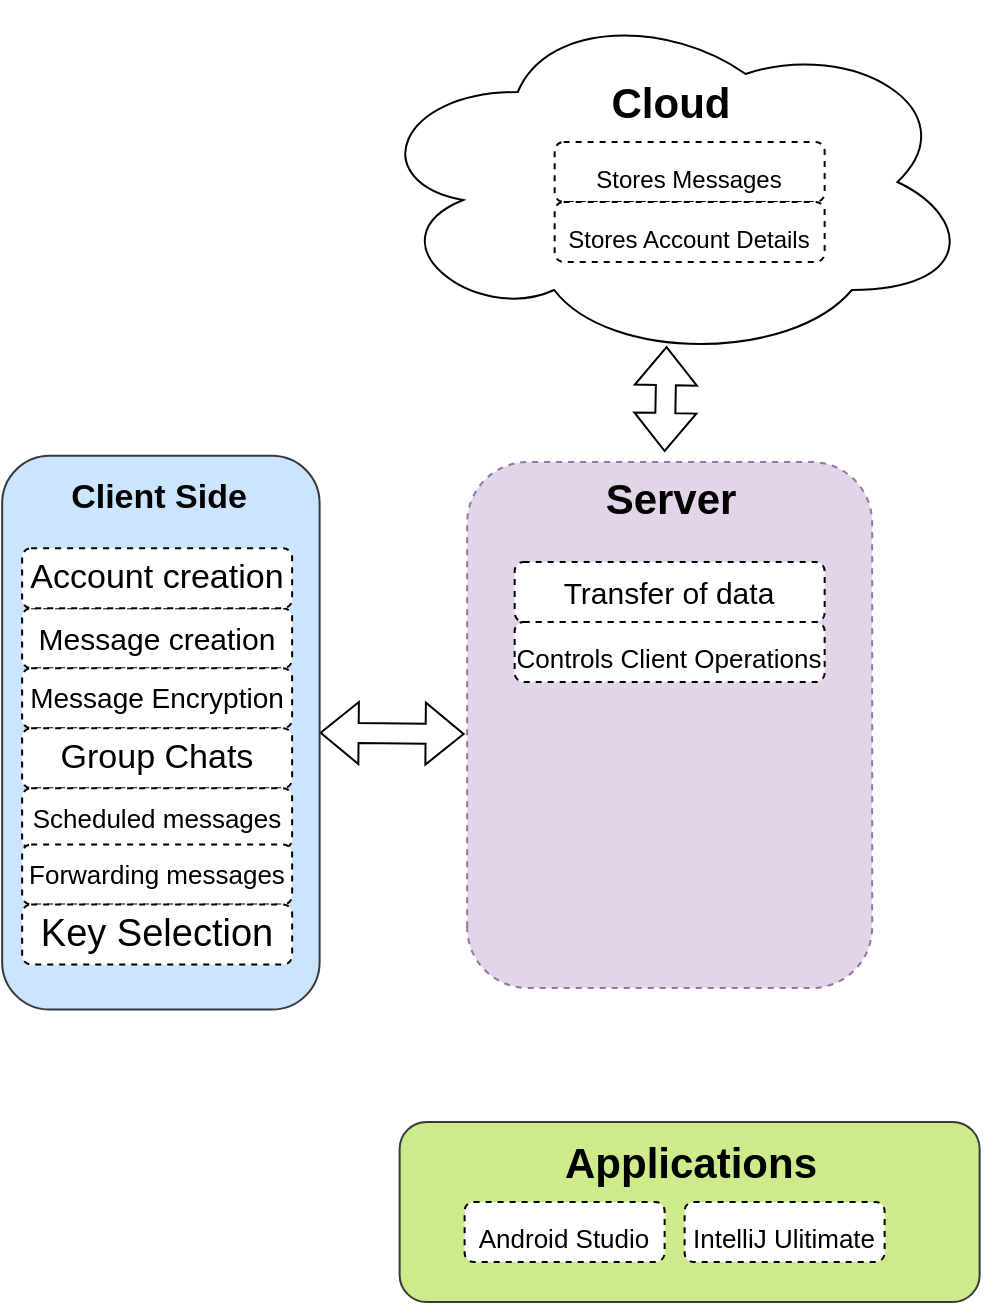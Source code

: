 <mxfile version="15.5.8" type="onedrive"><diagram id="MLoP_MY3_yCRX-HPgEYg" name="Page-1"><mxGraphModel dx="1422" dy="794" grid="0" gridSize="10" guides="0" tooltips="1" connect="1" arrows="0" fold="1" page="1" pageScale="1" pageWidth="850" pageHeight="1100" math="0" shadow="0"><root><mxCell id="0"/><mxCell id="1" parent="0"/><mxCell id="-Ymuw6GKBP5CC120jyyB-34" value="" style="ellipse;shape=cloud;whiteSpace=wrap;html=1;rounded=1;fontSize=12;strokeColor=default;fillColor=default;" parent="1" vertex="1"><mxGeometry x="314.95" y="79" width="303.74" height="180" as="geometry"/></mxCell><mxCell id="-Ymuw6GKBP5CC120jyyB-37" style="edgeStyle=none;rounded=0;orthogonalLoop=1;jettySize=auto;html=1;exitX=0.5;exitY=1;exitDx=0;exitDy=0;fontSize=12;shape=flexArrow;endArrow=block;startArrow=block;" parent="1" source="ZOkCvXi6Xnn0lFItaIkB-1" edge="1"><mxGeometry relative="1" as="geometry"><mxPoint x="364.31" y="445" as="targetPoint"/></mxGeometry></mxCell><mxCell id="ZOkCvXi6Xnn0lFItaIkB-1" value="" style="rounded=1;whiteSpace=wrap;html=1;rotation=-90;fillColor=#cce5ff;strokeColor=#36393d;" parent="1" vertex="1"><mxGeometry x="74" y="364.96" width="276.88" height="158.74" as="geometry"/></mxCell><mxCell id="ZOkCvXi6Xnn0lFItaIkB-3" value="" style="rounded=1;whiteSpace=wrap;html=1;rotation=-90;dashed=1;fillColor=#e1d5e7;strokeColor=#9673a6;" parent="1" vertex="1"><mxGeometry x="335.33" y="339.27" width="262.99" height="202.5" as="geometry"/></mxCell><mxCell id="ZOkCvXi6Xnn0lFItaIkB-4" value="&lt;font size=&quot;1&quot;&gt;&lt;b style=&quot;font-size: 21px&quot;&gt;Server&lt;/b&gt;&lt;/font&gt;" style="text;html=1;resizable=0;autosize=1;align=center;verticalAlign=middle;points=[];fillColor=none;strokeColor=none;rounded=0;" parent="1" vertex="1"><mxGeometry x="426.82" y="317.13" width="80" height="20" as="geometry"/></mxCell><mxCell id="ZOkCvXi6Xnn0lFItaIkB-8" value="Client Side" style="text;html=1;resizable=0;autosize=1;align=center;verticalAlign=middle;points=[];fillColor=none;strokeColor=none;rounded=0;fontStyle=1;fontSize=17;" parent="1" vertex="1"><mxGeometry x="160.57" y="312.13" width="100" height="30" as="geometry"/></mxCell><mxCell id="ZOkCvXi6Xnn0lFItaIkB-15" value="&lt;font style=&quot;font-size: 15px;&quot;&gt;Message creation&lt;/font&gt;" style="rounded=1;whiteSpace=wrap;html=1;dashed=1;fontSize=15;" parent="1" vertex="1"><mxGeometry x="143.06" y="382.13" width="135" height="30" as="geometry"/></mxCell><mxCell id="ZOkCvXi6Xnn0lFItaIkB-16" value="&lt;font style=&quot;font-size: 14px;&quot;&gt;Message Encryption&lt;/font&gt;" style="rounded=1;whiteSpace=wrap;html=1;dashed=1;fontSize=14;" parent="1" vertex="1"><mxGeometry x="143.06" y="412.13" width="135" height="30" as="geometry"/></mxCell><mxCell id="oIL6M9QDo5we0_y8iVoR-1" value="&lt;font style=&quot;font-size: 17px;&quot;&gt;Account creation&lt;/font&gt;" style="rounded=1;whiteSpace=wrap;html=1;dashed=1;fontSize=17;" parent="1" vertex="1"><mxGeometry x="143.06" y="352.13" width="135" height="30" as="geometry"/></mxCell><mxCell id="-Ymuw6GKBP5CC120jyyB-22" value="&lt;font style=&quot;font-size: 17px;&quot;&gt;Group Chats&lt;/font&gt;" style="rounded=1;whiteSpace=wrap;html=1;dashed=1;fontSize=17;" parent="1" vertex="1"><mxGeometry x="143.06" y="442.13" width="135" height="30" as="geometry"/></mxCell><mxCell id="-Ymuw6GKBP5CC120jyyB-23" value="&lt;font style=&quot;font-size: 13px;&quot;&gt;Scheduled messages&lt;/font&gt;" style="rounded=1;whiteSpace=wrap;html=1;dashed=1;fontSize=13;" parent="1" vertex="1"><mxGeometry x="143.06" y="472.13" width="135" height="30" as="geometry"/></mxCell><mxCell id="-Ymuw6GKBP5CC120jyyB-24" value="&lt;font style=&quot;font-size: 13px;&quot;&gt;Forwarding messages&lt;/font&gt;" style="rounded=1;whiteSpace=wrap;html=1;dashed=1;fontSize=13;" parent="1" vertex="1"><mxGeometry x="143.07" y="500.26" width="134.99" height="30" as="geometry"/></mxCell><mxCell id="R1mBevE26HMapFaz376c-1" value="" style="shape=flexArrow;endArrow=classic;html=1;rounded=0;entryX=0.495;entryY=0.956;entryDx=0;entryDy=0;entryPerimeter=0;startArrow=block;" edge="1" parent="1" target="-Ymuw6GKBP5CC120jyyB-34"><mxGeometry width="50" height="50" relative="1" as="geometry"><mxPoint x="464.31" y="304" as="sourcePoint"/><mxPoint x="484.31" y="189" as="targetPoint"/></mxGeometry></mxCell><mxCell id="R1mBevE26HMapFaz376c-3" value="&lt;span style=&quot;font-size: 19px;&quot;&gt;Key Selection&lt;/span&gt;" style="rounded=1;whiteSpace=wrap;html=1;dashed=1;fontSize=19;" vertex="1" parent="1"><mxGeometry x="143.07" y="530.26" width="135" height="30" as="geometry"/></mxCell><mxCell id="R1mBevE26HMapFaz376c-5" value="&lt;span style=&quot;font-size: 15px;&quot;&gt;Transfer of data&lt;/span&gt;" style="rounded=1;whiteSpace=wrap;html=1;dashed=1;fontSize=15;horizontal=1;" vertex="1" parent="1"><mxGeometry x="389.33" y="359" width="154.99" height="30" as="geometry"/></mxCell><mxCell id="R1mBevE26HMapFaz376c-6" value="&lt;span style=&quot;font-size: 21px&quot;&gt;&lt;b&gt;Cloud&lt;/b&gt;&lt;/span&gt;" style="text;html=1;resizable=0;autosize=1;align=center;verticalAlign=middle;points=[];fillColor=none;strokeColor=none;rounded=0;" vertex="1" parent="1"><mxGeometry x="431.82" y="119" width="70" height="20" as="geometry"/></mxCell><mxCell id="R1mBevE26HMapFaz376c-7" value="&lt;span style=&quot;font-size: 12px&quot;&gt;Stores Messages&lt;/span&gt;" style="rounded=1;whiteSpace=wrap;html=1;dashed=1;fontSize=21;" vertex="1" parent="1"><mxGeometry x="409.32" y="149" width="135" height="30" as="geometry"/></mxCell><mxCell id="R1mBevE26HMapFaz376c-10" value="&lt;font style=&quot;font-size: 13px&quot;&gt;Controls Client Operations&lt;/font&gt;" style="rounded=1;whiteSpace=wrap;html=1;dashed=1;fontSize=21;horizontal=1;" vertex="1" parent="1"><mxGeometry x="389.33" y="389" width="154.99" height="30" as="geometry"/></mxCell><mxCell id="R1mBevE26HMapFaz376c-11" value="&lt;span style=&quot;font-size: 12px&quot;&gt;Stores Account Details&lt;/span&gt;" style="rounded=1;whiteSpace=wrap;html=1;dashed=1;fontSize=21;" vertex="1" parent="1"><mxGeometry x="409.32" y="179" width="135" height="30" as="geometry"/></mxCell><mxCell id="R1mBevE26HMapFaz376c-13" value="" style="rounded=1;whiteSpace=wrap;html=1;fontSize=19;verticalAlign=middle;fillColor=#cdeb8b;strokeColor=#36393d;" vertex="1" parent="1"><mxGeometry x="331.82" y="639" width="290" height="90" as="geometry"/></mxCell><mxCell id="R1mBevE26HMapFaz376c-14" value="&lt;span style=&quot;font-size: 21px&quot;&gt;&lt;b&gt;Applications&lt;/b&gt;&lt;/span&gt;" style="text;html=1;resizable=0;autosize=1;align=center;verticalAlign=middle;points=[];fillColor=none;strokeColor=none;rounded=0;" vertex="1" parent="1"><mxGeometry x="406.82" y="649" width="140" height="20" as="geometry"/></mxCell><mxCell id="R1mBevE26HMapFaz376c-16" value="&lt;span style=&quot;font-size: 13px&quot;&gt;Android Studio&lt;/span&gt;" style="rounded=1;whiteSpace=wrap;html=1;dashed=1;fontSize=21;horizontal=1;" vertex="1" parent="1"><mxGeometry x="364.31" y="679" width="100" height="30" as="geometry"/></mxCell><mxCell id="R1mBevE26HMapFaz376c-17" value="&lt;span style=&quot;font-size: 13px&quot;&gt;IntelliJ Ulitimate&lt;/span&gt;" style="rounded=1;whiteSpace=wrap;html=1;dashed=1;fontSize=21;horizontal=1;" vertex="1" parent="1"><mxGeometry x="474.31" y="679" width="100" height="30" as="geometry"/></mxCell></root></mxGraphModel></diagram></mxfile>